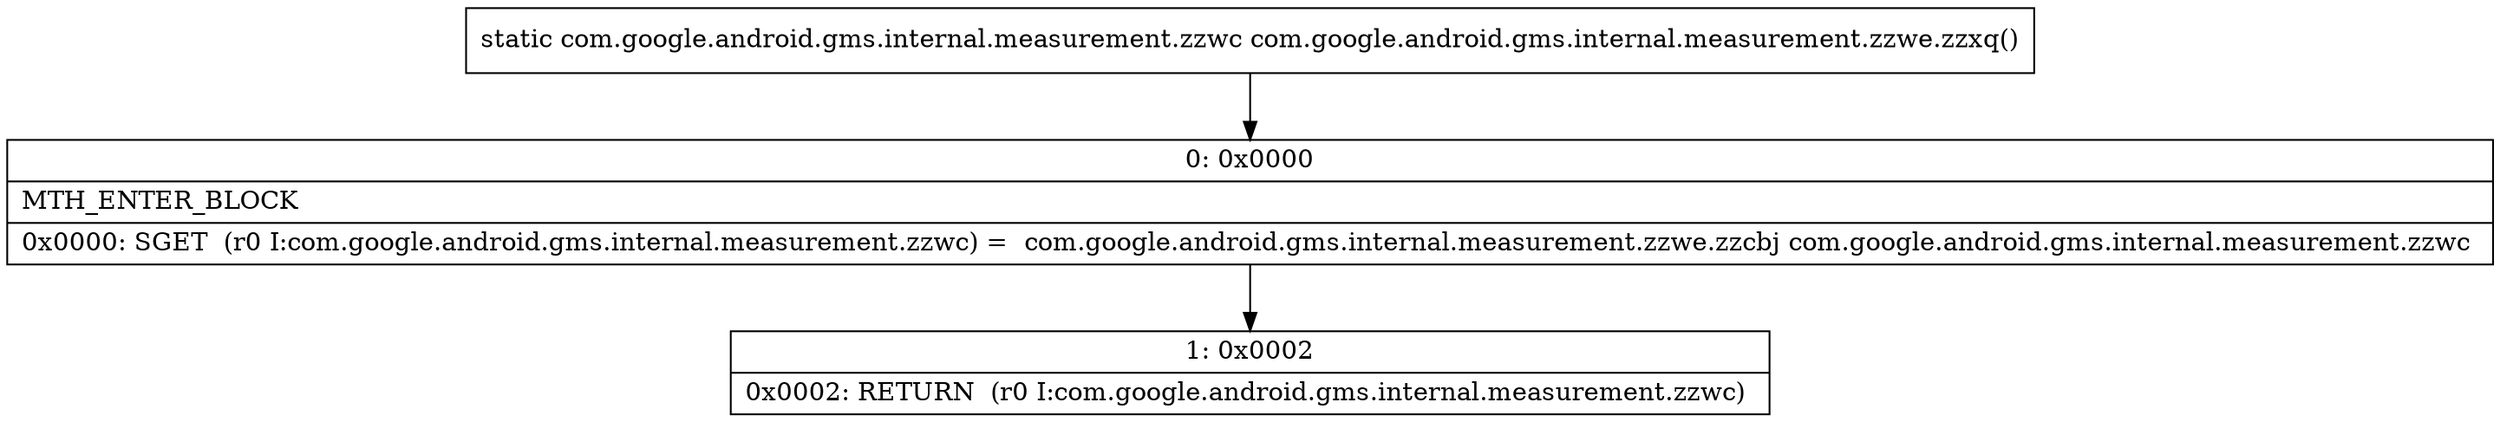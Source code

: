 digraph "CFG forcom.google.android.gms.internal.measurement.zzwe.zzxq()Lcom\/google\/android\/gms\/internal\/measurement\/zzwc;" {
Node_0 [shape=record,label="{0\:\ 0x0000|MTH_ENTER_BLOCK\l|0x0000: SGET  (r0 I:com.google.android.gms.internal.measurement.zzwc) =  com.google.android.gms.internal.measurement.zzwe.zzcbj com.google.android.gms.internal.measurement.zzwc \l}"];
Node_1 [shape=record,label="{1\:\ 0x0002|0x0002: RETURN  (r0 I:com.google.android.gms.internal.measurement.zzwc) \l}"];
MethodNode[shape=record,label="{static com.google.android.gms.internal.measurement.zzwc com.google.android.gms.internal.measurement.zzwe.zzxq() }"];
MethodNode -> Node_0;
Node_0 -> Node_1;
}

